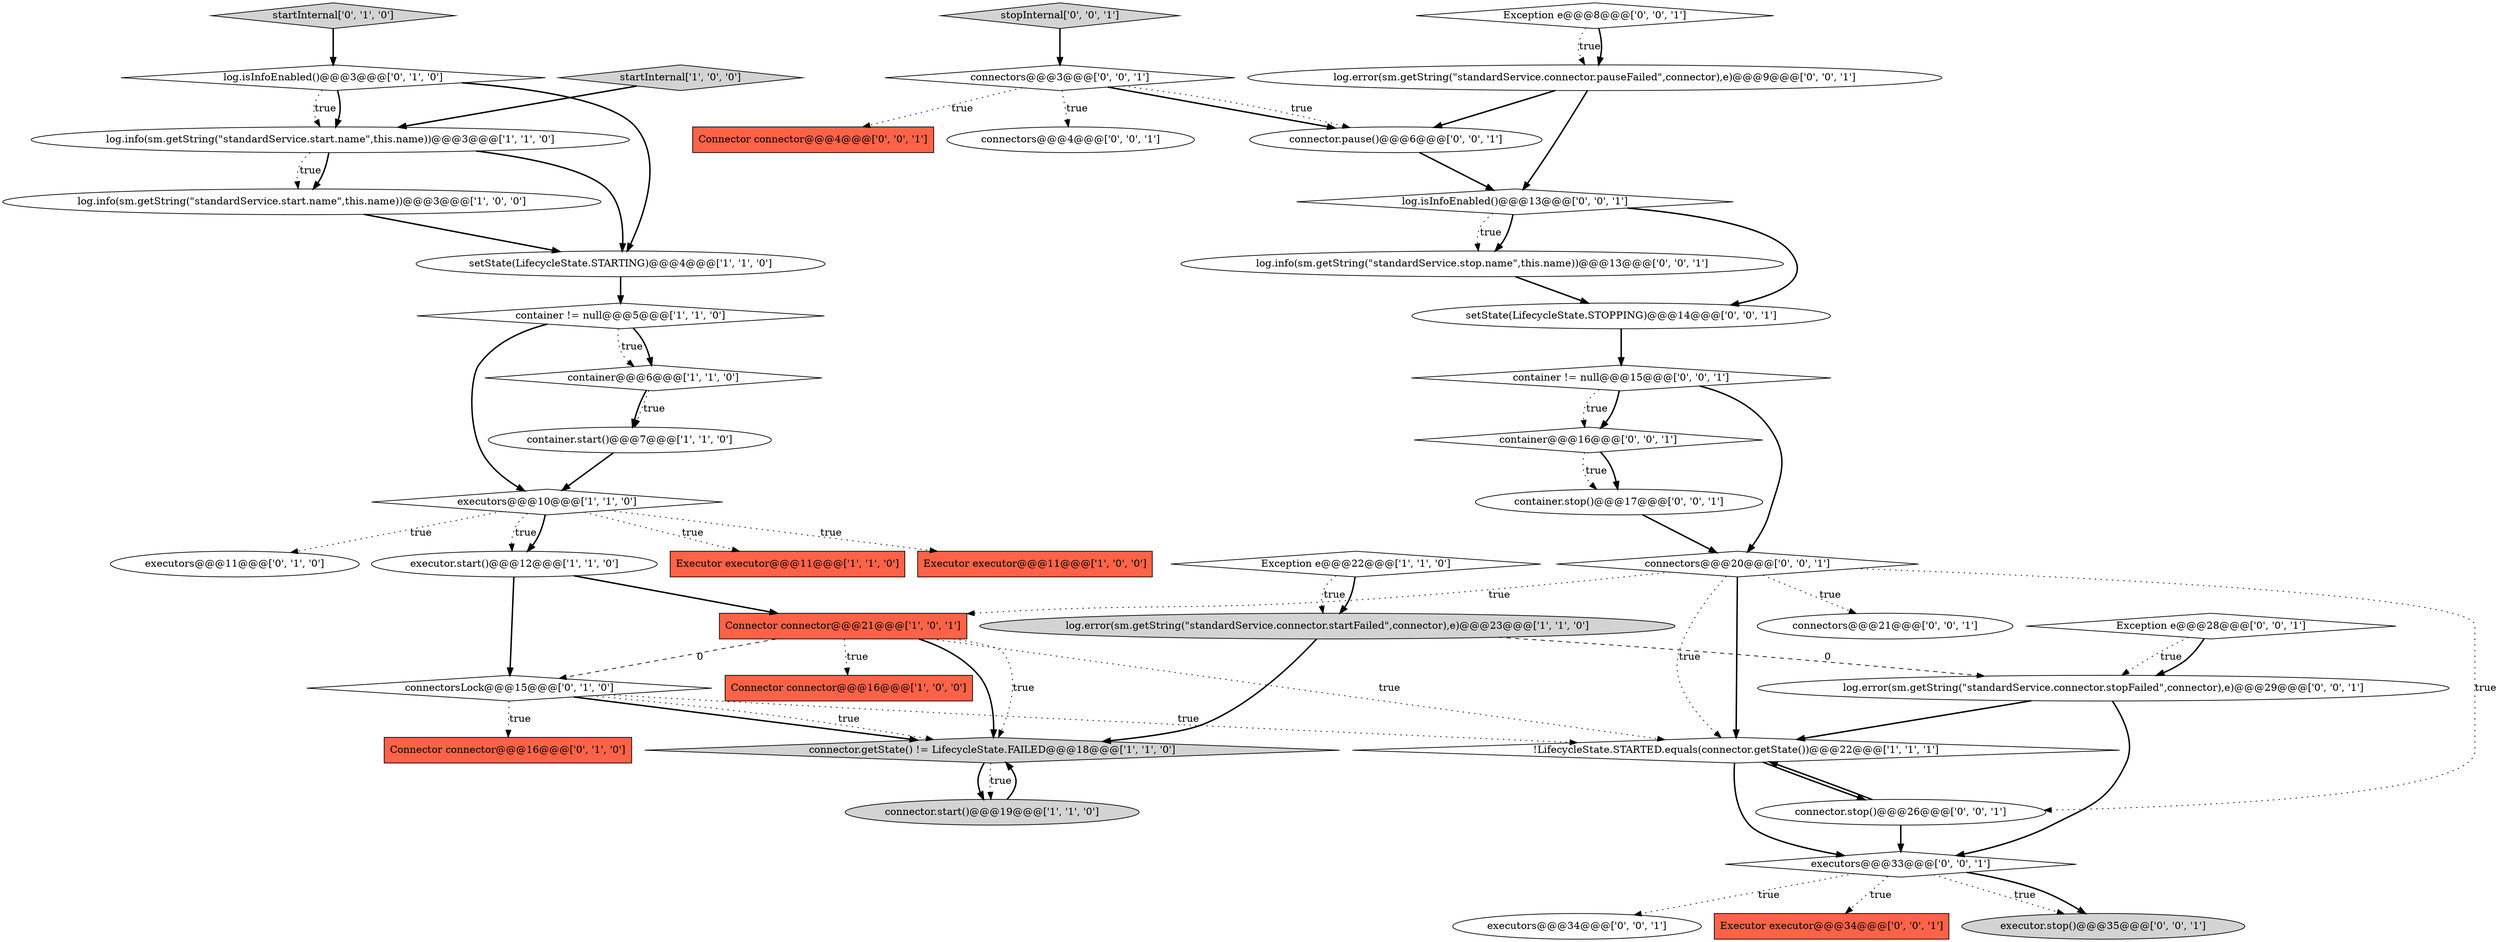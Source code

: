 digraph {
35 [style = filled, label = "connectors@@@21@@@['0', '0', '1']", fillcolor = white, shape = ellipse image = "AAA0AAABBB3BBB"];
8 [style = filled, label = "Executor executor@@@11@@@['1', '0', '0']", fillcolor = tomato, shape = box image = "AAA0AAABBB1BBB"];
14 [style = filled, label = "log.info(sm.getString(\"standardService.start.name\",this.name))@@@3@@@['1', '1', '0']", fillcolor = white, shape = ellipse image = "AAA0AAABBB1BBB"];
18 [style = filled, label = "executors@@@11@@@['0', '1', '0']", fillcolor = white, shape = ellipse image = "AAA0AAABBB2BBB"];
10 [style = filled, label = "Executor executor@@@11@@@['1', '1', '0']", fillcolor = tomato, shape = box image = "AAA0AAABBB1BBB"];
30 [style = filled, label = "log.error(sm.getString(\"standardService.connector.stopFailed\",connector),e)@@@29@@@['0', '0', '1']", fillcolor = white, shape = ellipse image = "AAA0AAABBB3BBB"];
32 [style = filled, label = "connectors@@@4@@@['0', '0', '1']", fillcolor = white, shape = ellipse image = "AAA0AAABBB3BBB"];
23 [style = filled, label = "setState(LifecycleState.STOPPING)@@@14@@@['0', '0', '1']", fillcolor = white, shape = ellipse image = "AAA0AAABBB3BBB"];
39 [style = filled, label = "Exception e@@@8@@@['0', '0', '1']", fillcolor = white, shape = diamond image = "AAA0AAABBB3BBB"];
6 [style = filled, label = "Exception e@@@22@@@['1', '1', '0']", fillcolor = white, shape = diamond image = "AAA0AAABBB1BBB"];
13 [style = filled, label = "connector.start()@@@19@@@['1', '1', '0']", fillcolor = lightgray, shape = ellipse image = "AAA0AAABBB1BBB"];
2 [style = filled, label = "log.info(sm.getString(\"standardService.start.name\",this.name))@@@3@@@['1', '0', '0']", fillcolor = white, shape = ellipse image = "AAA0AAABBB1BBB"];
28 [style = filled, label = "executors@@@33@@@['0', '0', '1']", fillcolor = white, shape = diamond image = "AAA0AAABBB3BBB"];
25 [style = filled, label = "log.info(sm.getString(\"standardService.stop.name\",this.name))@@@13@@@['0', '0', '1']", fillcolor = white, shape = ellipse image = "AAA0AAABBB3BBB"];
5 [style = filled, label = "Connector connector@@@16@@@['1', '0', '0']", fillcolor = tomato, shape = box image = "AAA0AAABBB1BBB"];
33 [style = filled, label = "connectors@@@20@@@['0', '0', '1']", fillcolor = white, shape = diamond image = "AAA0AAABBB3BBB"];
17 [style = filled, label = "executors@@@10@@@['1', '1', '0']", fillcolor = white, shape = diamond image = "AAA0AAABBB1BBB"];
1 [style = filled, label = "Connector connector@@@21@@@['1', '0', '1']", fillcolor = tomato, shape = box image = "AAA0AAABBB1BBB"];
44 [style = filled, label = "container.stop()@@@17@@@['0', '0', '1']", fillcolor = white, shape = ellipse image = "AAA0AAABBB3BBB"];
24 [style = filled, label = "executors@@@34@@@['0', '0', '1']", fillcolor = white, shape = ellipse image = "AAA0AAABBB3BBB"];
4 [style = filled, label = "executor.start()@@@12@@@['1', '1', '0']", fillcolor = white, shape = ellipse image = "AAA0AAABBB1BBB"];
29 [style = filled, label = "Executor executor@@@34@@@['0', '0', '1']", fillcolor = tomato, shape = box image = "AAA0AAABBB3BBB"];
20 [style = filled, label = "Connector connector@@@16@@@['0', '1', '0']", fillcolor = tomato, shape = box image = "AAA0AAABBB2BBB"];
19 [style = filled, label = "startInternal['0', '1', '0']", fillcolor = lightgray, shape = diamond image = "AAA0AAABBB2BBB"];
12 [style = filled, label = "!LifecycleState.STARTED.equals(connector.getState())@@@22@@@['1', '1', '1']", fillcolor = white, shape = diamond image = "AAA0AAABBB1BBB"];
11 [style = filled, label = "startInternal['1', '0', '0']", fillcolor = lightgray, shape = diamond image = "AAA0AAABBB1BBB"];
3 [style = filled, label = "connector.getState() != LifecycleState.FAILED@@@18@@@['1', '1', '0']", fillcolor = lightgray, shape = diamond image = "AAA0AAABBB1BBB"];
7 [style = filled, label = "setState(LifecycleState.STARTING)@@@4@@@['1', '1', '0']", fillcolor = white, shape = ellipse image = "AAA0AAABBB1BBB"];
0 [style = filled, label = "container@@@6@@@['1', '1', '0']", fillcolor = white, shape = diamond image = "AAA0AAABBB1BBB"];
41 [style = filled, label = "stopInternal['0', '0', '1']", fillcolor = lightgray, shape = diamond image = "AAA0AAABBB3BBB"];
27 [style = filled, label = "connectors@@@3@@@['0', '0', '1']", fillcolor = white, shape = diamond image = "AAA0AAABBB3BBB"];
16 [style = filled, label = "container.start()@@@7@@@['1', '1', '0']", fillcolor = white, shape = ellipse image = "AAA0AAABBB1BBB"];
43 [style = filled, label = "log.isInfoEnabled()@@@13@@@['0', '0', '1']", fillcolor = white, shape = diamond image = "AAA0AAABBB3BBB"];
9 [style = filled, label = "log.error(sm.getString(\"standardService.connector.startFailed\",connector),e)@@@23@@@['1', '1', '0']", fillcolor = lightgray, shape = ellipse image = "AAA0AAABBB1BBB"];
22 [style = filled, label = "connectorsLock@@@15@@@['0', '1', '0']", fillcolor = white, shape = diamond image = "AAA1AAABBB2BBB"];
15 [style = filled, label = "container != null@@@5@@@['1', '1', '0']", fillcolor = white, shape = diamond image = "AAA0AAABBB1BBB"];
36 [style = filled, label = "connector.pause()@@@6@@@['0', '0', '1']", fillcolor = white, shape = ellipse image = "AAA0AAABBB3BBB"];
37 [style = filled, label = "container != null@@@15@@@['0', '0', '1']", fillcolor = white, shape = diamond image = "AAA0AAABBB3BBB"];
40 [style = filled, label = "executor.stop()@@@35@@@['0', '0', '1']", fillcolor = lightgray, shape = ellipse image = "AAA0AAABBB3BBB"];
34 [style = filled, label = "Exception e@@@28@@@['0', '0', '1']", fillcolor = white, shape = diamond image = "AAA0AAABBB3BBB"];
42 [style = filled, label = "log.error(sm.getString(\"standardService.connector.pauseFailed\",connector),e)@@@9@@@['0', '0', '1']", fillcolor = white, shape = ellipse image = "AAA0AAABBB3BBB"];
38 [style = filled, label = "Connector connector@@@4@@@['0', '0', '1']", fillcolor = tomato, shape = box image = "AAA0AAABBB3BBB"];
26 [style = filled, label = "connector.stop()@@@26@@@['0', '0', '1']", fillcolor = white, shape = ellipse image = "AAA0AAABBB3BBB"];
31 [style = filled, label = "container@@@16@@@['0', '0', '1']", fillcolor = white, shape = diamond image = "AAA0AAABBB3BBB"];
21 [style = filled, label = "log.isInfoEnabled()@@@3@@@['0', '1', '0']", fillcolor = white, shape = diamond image = "AAA0AAABBB2BBB"];
25->23 [style = bold, label=""];
17->18 [style = dotted, label="true"];
12->26 [style = bold, label=""];
31->44 [style = bold, label=""];
0->16 [style = dotted, label="true"];
14->7 [style = bold, label=""];
12->28 [style = bold, label=""];
21->14 [style = bold, label=""];
43->25 [style = bold, label=""];
41->27 [style = bold, label=""];
36->43 [style = bold, label=""];
28->40 [style = dotted, label="true"];
37->31 [style = bold, label=""];
2->7 [style = bold, label=""];
27->38 [style = dotted, label="true"];
1->22 [style = dashed, label="0"];
22->3 [style = bold, label=""];
39->42 [style = dotted, label="true"];
9->3 [style = bold, label=""];
22->20 [style = dotted, label="true"];
43->25 [style = dotted, label="true"];
42->43 [style = bold, label=""];
37->33 [style = bold, label=""];
39->42 [style = bold, label=""];
4->22 [style = bold, label=""];
17->4 [style = dotted, label="true"];
27->32 [style = dotted, label="true"];
3->13 [style = bold, label=""];
11->14 [style = bold, label=""];
4->1 [style = bold, label=""];
26->12 [style = bold, label=""];
6->9 [style = bold, label=""];
17->4 [style = bold, label=""];
15->0 [style = dotted, label="true"];
19->21 [style = bold, label=""];
34->30 [style = dotted, label="true"];
27->36 [style = bold, label=""];
1->3 [style = dotted, label="true"];
15->0 [style = bold, label=""];
1->3 [style = bold, label=""];
0->16 [style = bold, label=""];
9->30 [style = dashed, label="0"];
17->10 [style = dotted, label="true"];
1->5 [style = dotted, label="true"];
30->28 [style = bold, label=""];
33->35 [style = dotted, label="true"];
30->12 [style = bold, label=""];
1->12 [style = dotted, label="true"];
17->8 [style = dotted, label="true"];
21->7 [style = bold, label=""];
14->2 [style = dotted, label="true"];
42->36 [style = bold, label=""];
26->28 [style = bold, label=""];
33->26 [style = dotted, label="true"];
27->36 [style = dotted, label="true"];
6->9 [style = dotted, label="true"];
22->3 [style = dotted, label="true"];
14->2 [style = bold, label=""];
13->3 [style = bold, label=""];
7->15 [style = bold, label=""];
21->14 [style = dotted, label="true"];
16->17 [style = bold, label=""];
31->44 [style = dotted, label="true"];
33->1 [style = dotted, label="true"];
22->12 [style = dotted, label="true"];
37->31 [style = dotted, label="true"];
33->12 [style = dotted, label="true"];
23->37 [style = bold, label=""];
44->33 [style = bold, label=""];
34->30 [style = bold, label=""];
28->40 [style = bold, label=""];
28->29 [style = dotted, label="true"];
3->13 [style = dotted, label="true"];
33->12 [style = bold, label=""];
28->24 [style = dotted, label="true"];
43->23 [style = bold, label=""];
15->17 [style = bold, label=""];
}
